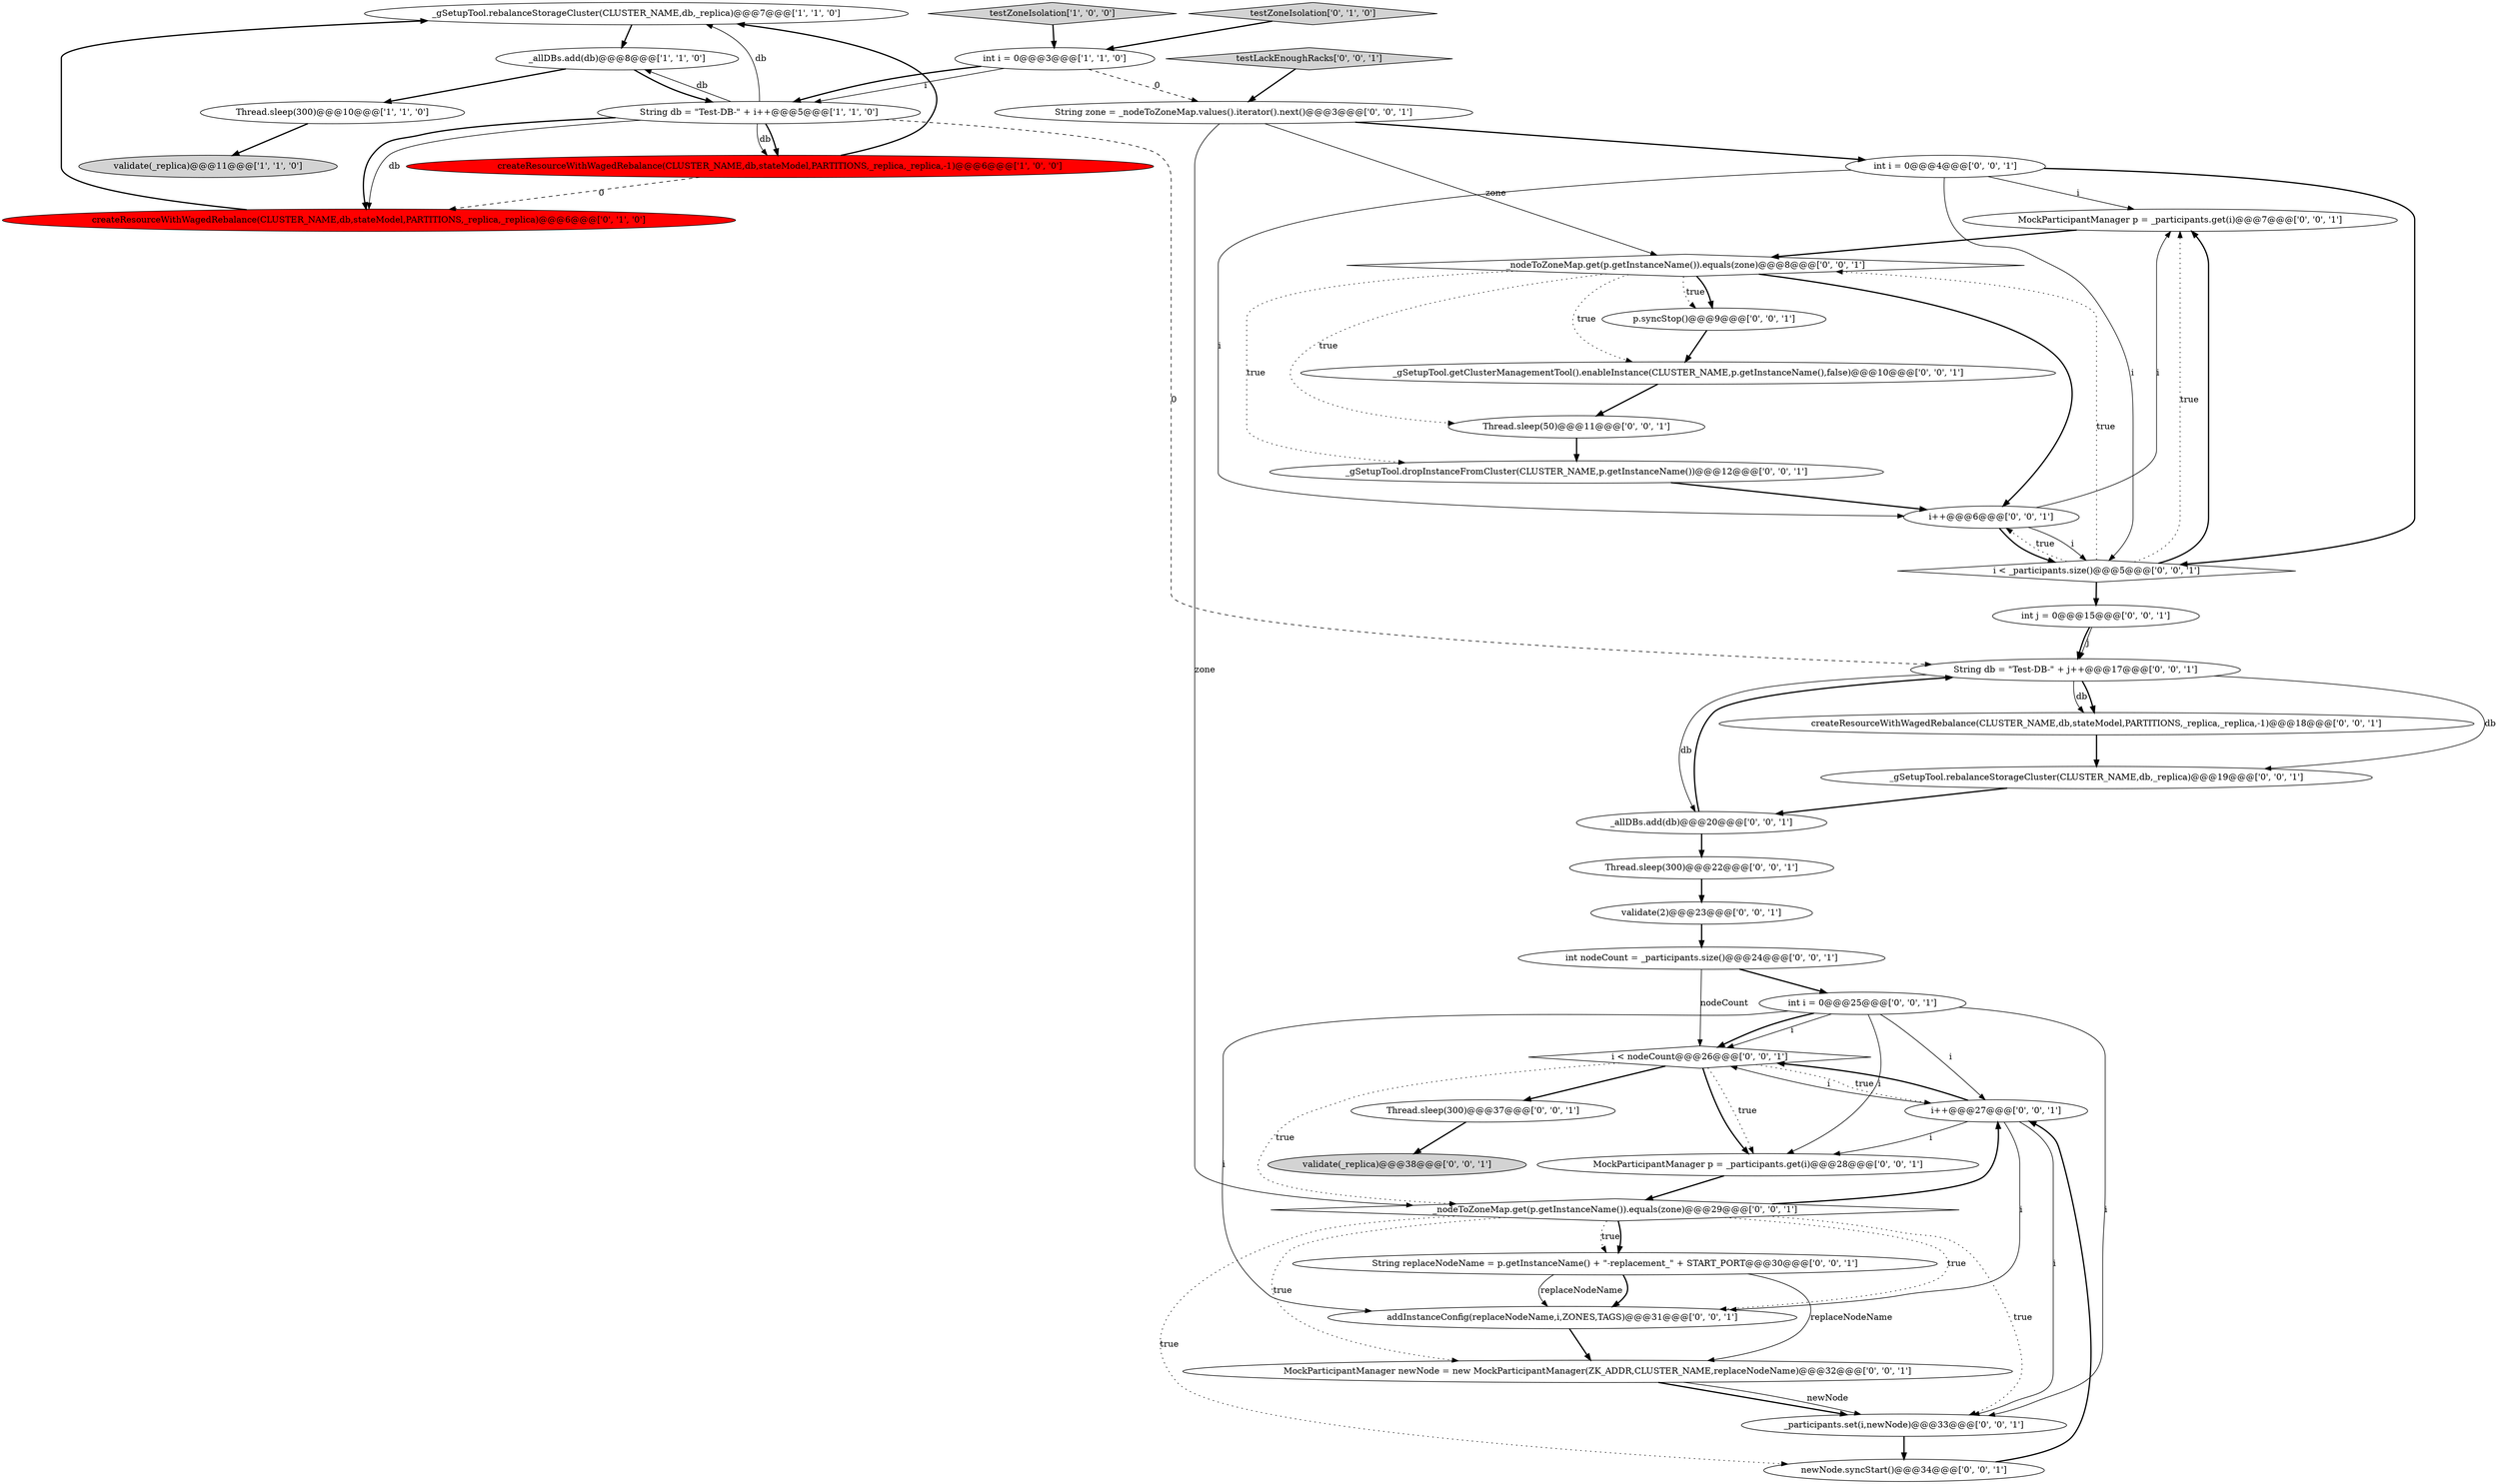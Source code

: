 digraph {
0 [style = filled, label = "_gSetupTool.rebalanceStorageCluster(CLUSTER_NAME,db,_replica)@@@7@@@['1', '1', '0']", fillcolor = white, shape = ellipse image = "AAA0AAABBB1BBB"];
27 [style = filled, label = "Thread.sleep(300)@@@37@@@['0', '0', '1']", fillcolor = white, shape = ellipse image = "AAA0AAABBB3BBB"];
14 [style = filled, label = "validate(2)@@@23@@@['0', '0', '1']", fillcolor = white, shape = ellipse image = "AAA0AAABBB3BBB"];
21 [style = filled, label = "String replaceNodeName = p.getInstanceName() + \"-replacement_\" + START_PORT@@@30@@@['0', '0', '1']", fillcolor = white, shape = ellipse image = "AAA0AAABBB3BBB"];
6 [style = filled, label = "_allDBs.add(db)@@@8@@@['1', '1', '0']", fillcolor = white, shape = ellipse image = "AAA0AAABBB1BBB"];
38 [style = filled, label = "i++@@@27@@@['0', '0', '1']", fillcolor = white, shape = ellipse image = "AAA0AAABBB3BBB"];
18 [style = filled, label = "String zone = _nodeToZoneMap.values().iterator().next()@@@3@@@['0', '0', '1']", fillcolor = white, shape = ellipse image = "AAA0AAABBB3BBB"];
40 [style = filled, label = "validate(_replica)@@@38@@@['0', '0', '1']", fillcolor = lightgray, shape = ellipse image = "AAA0AAABBB3BBB"];
19 [style = filled, label = "createResourceWithWagedRebalance(CLUSTER_NAME,db,stateModel,PARTITIONS,_replica,_replica,-1)@@@18@@@['0', '0', '1']", fillcolor = white, shape = ellipse image = "AAA0AAABBB3BBB"];
8 [style = filled, label = "testZoneIsolation['0', '1', '0']", fillcolor = lightgray, shape = diamond image = "AAA0AAABBB2BBB"];
15 [style = filled, label = "int i = 0@@@4@@@['0', '0', '1']", fillcolor = white, shape = ellipse image = "AAA0AAABBB3BBB"];
12 [style = filled, label = "i < nodeCount@@@26@@@['0', '0', '1']", fillcolor = white, shape = diamond image = "AAA0AAABBB3BBB"];
9 [style = filled, label = "createResourceWithWagedRebalance(CLUSTER_NAME,db,stateModel,PARTITIONS,_replica,_replica)@@@6@@@['0', '1', '0']", fillcolor = red, shape = ellipse image = "AAA1AAABBB2BBB"];
20 [style = filled, label = "_gSetupTool.getClusterManagementTool().enableInstance(CLUSTER_NAME,p.getInstanceName(),false)@@@10@@@['0', '0', '1']", fillcolor = white, shape = ellipse image = "AAA0AAABBB3BBB"];
2 [style = filled, label = "validate(_replica)@@@11@@@['1', '1', '0']", fillcolor = lightgray, shape = ellipse image = "AAA0AAABBB1BBB"];
25 [style = filled, label = "Thread.sleep(300)@@@22@@@['0', '0', '1']", fillcolor = white, shape = ellipse image = "AAA0AAABBB3BBB"];
23 [style = filled, label = "_nodeToZoneMap.get(p.getInstanceName()).equals(zone)@@@29@@@['0', '0', '1']", fillcolor = white, shape = diamond image = "AAA0AAABBB3BBB"];
34 [style = filled, label = "MockParticipantManager p = _participants.get(i)@@@28@@@['0', '0', '1']", fillcolor = white, shape = ellipse image = "AAA0AAABBB3BBB"];
17 [style = filled, label = "int i = 0@@@25@@@['0', '0', '1']", fillcolor = white, shape = ellipse image = "AAA0AAABBB3BBB"];
37 [style = filled, label = "int j = 0@@@15@@@['0', '0', '1']", fillcolor = white, shape = ellipse image = "AAA0AAABBB3BBB"];
30 [style = filled, label = "_gSetupTool.rebalanceStorageCluster(CLUSTER_NAME,db,_replica)@@@19@@@['0', '0', '1']", fillcolor = white, shape = ellipse image = "AAA0AAABBB3BBB"];
33 [style = filled, label = "p.syncStop()@@@9@@@['0', '0', '1']", fillcolor = white, shape = ellipse image = "AAA0AAABBB3BBB"];
31 [style = filled, label = "MockParticipantManager newNode = new MockParticipantManager(ZK_ADDR,CLUSTER_NAME,replaceNodeName)@@@32@@@['0', '0', '1']", fillcolor = white, shape = ellipse image = "AAA0AAABBB3BBB"];
35 [style = filled, label = "testLackEnoughRacks['0', '0', '1']", fillcolor = lightgray, shape = diamond image = "AAA0AAABBB3BBB"];
11 [style = filled, label = "_allDBs.add(db)@@@20@@@['0', '0', '1']", fillcolor = white, shape = ellipse image = "AAA0AAABBB3BBB"];
24 [style = filled, label = "int nodeCount = _participants.size()@@@24@@@['0', '0', '1']", fillcolor = white, shape = ellipse image = "AAA0AAABBB3BBB"];
36 [style = filled, label = "Thread.sleep(50)@@@11@@@['0', '0', '1']", fillcolor = white, shape = ellipse image = "AAA0AAABBB3BBB"];
29 [style = filled, label = "_gSetupTool.dropInstanceFromCluster(CLUSTER_NAME,p.getInstanceName())@@@12@@@['0', '0', '1']", fillcolor = white, shape = ellipse image = "AAA0AAABBB3BBB"];
16 [style = filled, label = "MockParticipantManager p = _participants.get(i)@@@7@@@['0', '0', '1']", fillcolor = white, shape = ellipse image = "AAA0AAABBB3BBB"];
13 [style = filled, label = "_nodeToZoneMap.get(p.getInstanceName()).equals(zone)@@@8@@@['0', '0', '1']", fillcolor = white, shape = diamond image = "AAA0AAABBB3BBB"];
22 [style = filled, label = "addInstanceConfig(replaceNodeName,i,ZONES,TAGS)@@@31@@@['0', '0', '1']", fillcolor = white, shape = ellipse image = "AAA0AAABBB3BBB"];
32 [style = filled, label = "_participants.set(i,newNode)@@@33@@@['0', '0', '1']", fillcolor = white, shape = ellipse image = "AAA0AAABBB3BBB"];
10 [style = filled, label = "newNode.syncStart()@@@34@@@['0', '0', '1']", fillcolor = white, shape = ellipse image = "AAA0AAABBB3BBB"];
4 [style = filled, label = "createResourceWithWagedRebalance(CLUSTER_NAME,db,stateModel,PARTITIONS,_replica,_replica,-1)@@@6@@@['1', '0', '0']", fillcolor = red, shape = ellipse image = "AAA1AAABBB1BBB"];
7 [style = filled, label = "String db = \"Test-DB-\" + i++@@@5@@@['1', '1', '0']", fillcolor = white, shape = ellipse image = "AAA0AAABBB1BBB"];
26 [style = filled, label = "i < _participants.size()@@@5@@@['0', '0', '1']", fillcolor = white, shape = diamond image = "AAA0AAABBB3BBB"];
28 [style = filled, label = "String db = \"Test-DB-\" + j++@@@17@@@['0', '0', '1']", fillcolor = white, shape = ellipse image = "AAA0AAABBB3BBB"];
5 [style = filled, label = "testZoneIsolation['1', '0', '0']", fillcolor = lightgray, shape = diamond image = "AAA0AAABBB1BBB"];
1 [style = filled, label = "Thread.sleep(300)@@@10@@@['1', '1', '0']", fillcolor = white, shape = ellipse image = "AAA0AAABBB1BBB"];
39 [style = filled, label = "i++@@@6@@@['0', '0', '1']", fillcolor = white, shape = ellipse image = "AAA0AAABBB3BBB"];
3 [style = filled, label = "int i = 0@@@3@@@['1', '1', '0']", fillcolor = white, shape = ellipse image = "AAA0AAABBB1BBB"];
5->3 [style = bold, label=""];
14->24 [style = bold, label=""];
28->19 [style = solid, label="db"];
38->34 [style = solid, label="i"];
37->28 [style = bold, label=""];
7->9 [style = solid, label="db"];
23->22 [style = dotted, label="true"];
36->29 [style = bold, label=""];
13->20 [style = dotted, label="true"];
39->16 [style = solid, label="i"];
38->12 [style = bold, label=""];
38->12 [style = solid, label="i"];
25->14 [style = bold, label=""];
26->13 [style = dotted, label="true"];
37->28 [style = solid, label="j"];
17->22 [style = solid, label="i"];
7->9 [style = bold, label=""];
4->9 [style = dashed, label="0"];
30->11 [style = bold, label=""];
15->26 [style = solid, label="i"];
15->16 [style = solid, label="i"];
24->17 [style = bold, label=""];
17->32 [style = solid, label="i"];
26->16 [style = dotted, label="true"];
11->25 [style = bold, label=""];
12->34 [style = dotted, label="true"];
11->28 [style = bold, label=""];
35->18 [style = bold, label=""];
12->23 [style = dotted, label="true"];
29->39 [style = bold, label=""];
13->36 [style = dotted, label="true"];
18->15 [style = bold, label=""];
23->21 [style = dotted, label="true"];
38->32 [style = solid, label="i"];
32->10 [style = bold, label=""];
39->26 [style = bold, label=""];
4->0 [style = bold, label=""];
18->23 [style = solid, label="zone"];
26->16 [style = bold, label=""];
7->0 [style = solid, label="db"];
3->7 [style = bold, label=""];
21->22 [style = bold, label=""];
13->29 [style = dotted, label="true"];
38->22 [style = solid, label="i"];
28->19 [style = bold, label=""];
21->22 [style = solid, label="replaceNodeName"];
26->37 [style = bold, label=""];
28->11 [style = solid, label="db"];
6->7 [style = bold, label=""];
16->13 [style = bold, label=""];
28->30 [style = solid, label="db"];
31->32 [style = bold, label=""];
8->3 [style = bold, label=""];
7->4 [style = solid, label="db"];
13->39 [style = bold, label=""];
7->4 [style = bold, label=""];
17->12 [style = solid, label="i"];
21->31 [style = solid, label="replaceNodeName"];
23->32 [style = dotted, label="true"];
6->1 [style = bold, label=""];
17->12 [style = bold, label=""];
23->10 [style = dotted, label="true"];
18->13 [style = solid, label="zone"];
13->33 [style = dotted, label="true"];
7->28 [style = dashed, label="0"];
24->12 [style = solid, label="nodeCount"];
34->23 [style = bold, label=""];
1->2 [style = bold, label=""];
31->32 [style = solid, label="newNode"];
12->27 [style = bold, label=""];
20->36 [style = bold, label=""];
10->38 [style = bold, label=""];
39->26 [style = solid, label="i"];
9->0 [style = bold, label=""];
33->20 [style = bold, label=""];
0->6 [style = bold, label=""];
17->34 [style = solid, label="i"];
3->18 [style = dashed, label="0"];
26->39 [style = dotted, label="true"];
3->7 [style = solid, label="i"];
22->31 [style = bold, label=""];
7->6 [style = solid, label="db"];
12->34 [style = bold, label=""];
12->38 [style = dotted, label="true"];
15->26 [style = bold, label=""];
23->21 [style = bold, label=""];
23->38 [style = bold, label=""];
17->38 [style = solid, label="i"];
27->40 [style = bold, label=""];
13->33 [style = bold, label=""];
23->31 [style = dotted, label="true"];
15->39 [style = solid, label="i"];
19->30 [style = bold, label=""];
}
